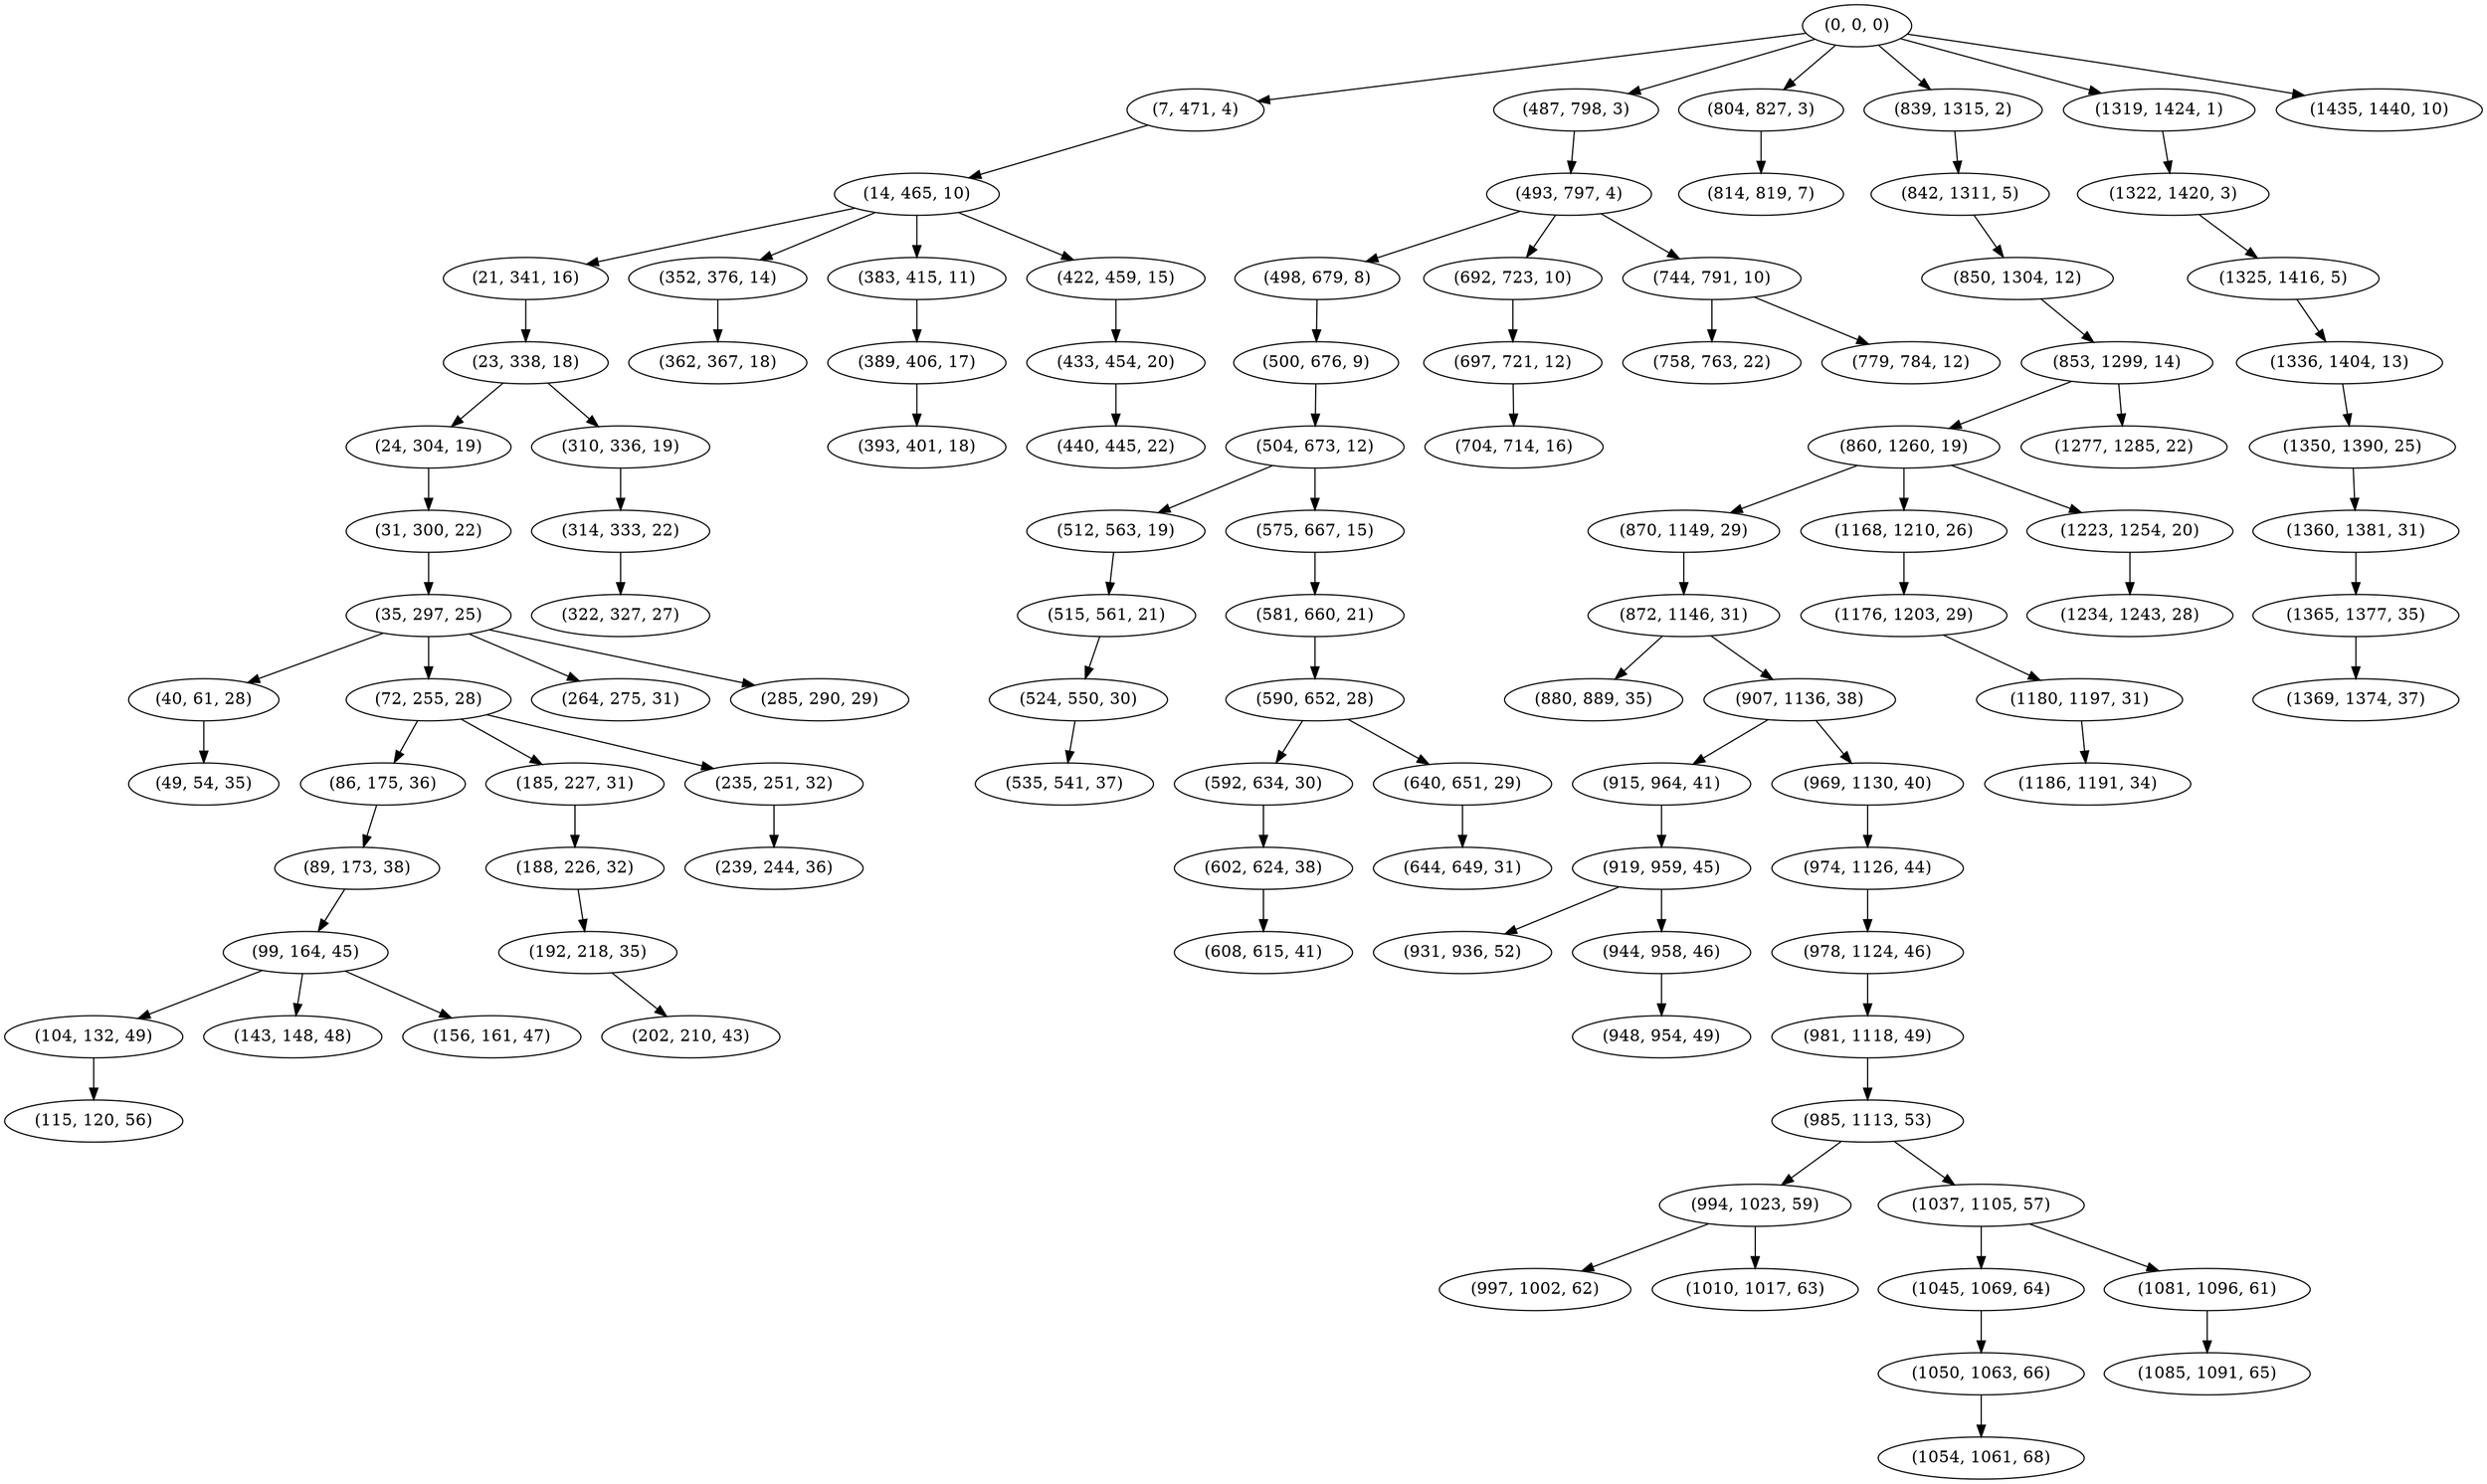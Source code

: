 digraph tree {
    "(0, 0, 0)";
    "(7, 471, 4)";
    "(14, 465, 10)";
    "(21, 341, 16)";
    "(23, 338, 18)";
    "(24, 304, 19)";
    "(31, 300, 22)";
    "(35, 297, 25)";
    "(40, 61, 28)";
    "(49, 54, 35)";
    "(72, 255, 28)";
    "(86, 175, 36)";
    "(89, 173, 38)";
    "(99, 164, 45)";
    "(104, 132, 49)";
    "(115, 120, 56)";
    "(143, 148, 48)";
    "(156, 161, 47)";
    "(185, 227, 31)";
    "(188, 226, 32)";
    "(192, 218, 35)";
    "(202, 210, 43)";
    "(235, 251, 32)";
    "(239, 244, 36)";
    "(264, 275, 31)";
    "(285, 290, 29)";
    "(310, 336, 19)";
    "(314, 333, 22)";
    "(322, 327, 27)";
    "(352, 376, 14)";
    "(362, 367, 18)";
    "(383, 415, 11)";
    "(389, 406, 17)";
    "(393, 401, 18)";
    "(422, 459, 15)";
    "(433, 454, 20)";
    "(440, 445, 22)";
    "(487, 798, 3)";
    "(493, 797, 4)";
    "(498, 679, 8)";
    "(500, 676, 9)";
    "(504, 673, 12)";
    "(512, 563, 19)";
    "(515, 561, 21)";
    "(524, 550, 30)";
    "(535, 541, 37)";
    "(575, 667, 15)";
    "(581, 660, 21)";
    "(590, 652, 28)";
    "(592, 634, 30)";
    "(602, 624, 38)";
    "(608, 615, 41)";
    "(640, 651, 29)";
    "(644, 649, 31)";
    "(692, 723, 10)";
    "(697, 721, 12)";
    "(704, 714, 16)";
    "(744, 791, 10)";
    "(758, 763, 22)";
    "(779, 784, 12)";
    "(804, 827, 3)";
    "(814, 819, 7)";
    "(839, 1315, 2)";
    "(842, 1311, 5)";
    "(850, 1304, 12)";
    "(853, 1299, 14)";
    "(860, 1260, 19)";
    "(870, 1149, 29)";
    "(872, 1146, 31)";
    "(880, 889, 35)";
    "(907, 1136, 38)";
    "(915, 964, 41)";
    "(919, 959, 45)";
    "(931, 936, 52)";
    "(944, 958, 46)";
    "(948, 954, 49)";
    "(969, 1130, 40)";
    "(974, 1126, 44)";
    "(978, 1124, 46)";
    "(981, 1118, 49)";
    "(985, 1113, 53)";
    "(994, 1023, 59)";
    "(997, 1002, 62)";
    "(1010, 1017, 63)";
    "(1037, 1105, 57)";
    "(1045, 1069, 64)";
    "(1050, 1063, 66)";
    "(1054, 1061, 68)";
    "(1081, 1096, 61)";
    "(1085, 1091, 65)";
    "(1168, 1210, 26)";
    "(1176, 1203, 29)";
    "(1180, 1197, 31)";
    "(1186, 1191, 34)";
    "(1223, 1254, 20)";
    "(1234, 1243, 28)";
    "(1277, 1285, 22)";
    "(1319, 1424, 1)";
    "(1322, 1420, 3)";
    "(1325, 1416, 5)";
    "(1336, 1404, 13)";
    "(1350, 1390, 25)";
    "(1360, 1381, 31)";
    "(1365, 1377, 35)";
    "(1369, 1374, 37)";
    "(1435, 1440, 10)";
    "(0, 0, 0)" -> "(7, 471, 4)";
    "(0, 0, 0)" -> "(487, 798, 3)";
    "(0, 0, 0)" -> "(804, 827, 3)";
    "(0, 0, 0)" -> "(839, 1315, 2)";
    "(0, 0, 0)" -> "(1319, 1424, 1)";
    "(0, 0, 0)" -> "(1435, 1440, 10)";
    "(7, 471, 4)" -> "(14, 465, 10)";
    "(14, 465, 10)" -> "(21, 341, 16)";
    "(14, 465, 10)" -> "(352, 376, 14)";
    "(14, 465, 10)" -> "(383, 415, 11)";
    "(14, 465, 10)" -> "(422, 459, 15)";
    "(21, 341, 16)" -> "(23, 338, 18)";
    "(23, 338, 18)" -> "(24, 304, 19)";
    "(23, 338, 18)" -> "(310, 336, 19)";
    "(24, 304, 19)" -> "(31, 300, 22)";
    "(31, 300, 22)" -> "(35, 297, 25)";
    "(35, 297, 25)" -> "(40, 61, 28)";
    "(35, 297, 25)" -> "(72, 255, 28)";
    "(35, 297, 25)" -> "(264, 275, 31)";
    "(35, 297, 25)" -> "(285, 290, 29)";
    "(40, 61, 28)" -> "(49, 54, 35)";
    "(72, 255, 28)" -> "(86, 175, 36)";
    "(72, 255, 28)" -> "(185, 227, 31)";
    "(72, 255, 28)" -> "(235, 251, 32)";
    "(86, 175, 36)" -> "(89, 173, 38)";
    "(89, 173, 38)" -> "(99, 164, 45)";
    "(99, 164, 45)" -> "(104, 132, 49)";
    "(99, 164, 45)" -> "(143, 148, 48)";
    "(99, 164, 45)" -> "(156, 161, 47)";
    "(104, 132, 49)" -> "(115, 120, 56)";
    "(185, 227, 31)" -> "(188, 226, 32)";
    "(188, 226, 32)" -> "(192, 218, 35)";
    "(192, 218, 35)" -> "(202, 210, 43)";
    "(235, 251, 32)" -> "(239, 244, 36)";
    "(310, 336, 19)" -> "(314, 333, 22)";
    "(314, 333, 22)" -> "(322, 327, 27)";
    "(352, 376, 14)" -> "(362, 367, 18)";
    "(383, 415, 11)" -> "(389, 406, 17)";
    "(389, 406, 17)" -> "(393, 401, 18)";
    "(422, 459, 15)" -> "(433, 454, 20)";
    "(433, 454, 20)" -> "(440, 445, 22)";
    "(487, 798, 3)" -> "(493, 797, 4)";
    "(493, 797, 4)" -> "(498, 679, 8)";
    "(493, 797, 4)" -> "(692, 723, 10)";
    "(493, 797, 4)" -> "(744, 791, 10)";
    "(498, 679, 8)" -> "(500, 676, 9)";
    "(500, 676, 9)" -> "(504, 673, 12)";
    "(504, 673, 12)" -> "(512, 563, 19)";
    "(504, 673, 12)" -> "(575, 667, 15)";
    "(512, 563, 19)" -> "(515, 561, 21)";
    "(515, 561, 21)" -> "(524, 550, 30)";
    "(524, 550, 30)" -> "(535, 541, 37)";
    "(575, 667, 15)" -> "(581, 660, 21)";
    "(581, 660, 21)" -> "(590, 652, 28)";
    "(590, 652, 28)" -> "(592, 634, 30)";
    "(590, 652, 28)" -> "(640, 651, 29)";
    "(592, 634, 30)" -> "(602, 624, 38)";
    "(602, 624, 38)" -> "(608, 615, 41)";
    "(640, 651, 29)" -> "(644, 649, 31)";
    "(692, 723, 10)" -> "(697, 721, 12)";
    "(697, 721, 12)" -> "(704, 714, 16)";
    "(744, 791, 10)" -> "(758, 763, 22)";
    "(744, 791, 10)" -> "(779, 784, 12)";
    "(804, 827, 3)" -> "(814, 819, 7)";
    "(839, 1315, 2)" -> "(842, 1311, 5)";
    "(842, 1311, 5)" -> "(850, 1304, 12)";
    "(850, 1304, 12)" -> "(853, 1299, 14)";
    "(853, 1299, 14)" -> "(860, 1260, 19)";
    "(853, 1299, 14)" -> "(1277, 1285, 22)";
    "(860, 1260, 19)" -> "(870, 1149, 29)";
    "(860, 1260, 19)" -> "(1168, 1210, 26)";
    "(860, 1260, 19)" -> "(1223, 1254, 20)";
    "(870, 1149, 29)" -> "(872, 1146, 31)";
    "(872, 1146, 31)" -> "(880, 889, 35)";
    "(872, 1146, 31)" -> "(907, 1136, 38)";
    "(907, 1136, 38)" -> "(915, 964, 41)";
    "(907, 1136, 38)" -> "(969, 1130, 40)";
    "(915, 964, 41)" -> "(919, 959, 45)";
    "(919, 959, 45)" -> "(931, 936, 52)";
    "(919, 959, 45)" -> "(944, 958, 46)";
    "(944, 958, 46)" -> "(948, 954, 49)";
    "(969, 1130, 40)" -> "(974, 1126, 44)";
    "(974, 1126, 44)" -> "(978, 1124, 46)";
    "(978, 1124, 46)" -> "(981, 1118, 49)";
    "(981, 1118, 49)" -> "(985, 1113, 53)";
    "(985, 1113, 53)" -> "(994, 1023, 59)";
    "(985, 1113, 53)" -> "(1037, 1105, 57)";
    "(994, 1023, 59)" -> "(997, 1002, 62)";
    "(994, 1023, 59)" -> "(1010, 1017, 63)";
    "(1037, 1105, 57)" -> "(1045, 1069, 64)";
    "(1037, 1105, 57)" -> "(1081, 1096, 61)";
    "(1045, 1069, 64)" -> "(1050, 1063, 66)";
    "(1050, 1063, 66)" -> "(1054, 1061, 68)";
    "(1081, 1096, 61)" -> "(1085, 1091, 65)";
    "(1168, 1210, 26)" -> "(1176, 1203, 29)";
    "(1176, 1203, 29)" -> "(1180, 1197, 31)";
    "(1180, 1197, 31)" -> "(1186, 1191, 34)";
    "(1223, 1254, 20)" -> "(1234, 1243, 28)";
    "(1319, 1424, 1)" -> "(1322, 1420, 3)";
    "(1322, 1420, 3)" -> "(1325, 1416, 5)";
    "(1325, 1416, 5)" -> "(1336, 1404, 13)";
    "(1336, 1404, 13)" -> "(1350, 1390, 25)";
    "(1350, 1390, 25)" -> "(1360, 1381, 31)";
    "(1360, 1381, 31)" -> "(1365, 1377, 35)";
    "(1365, 1377, 35)" -> "(1369, 1374, 37)";
}
